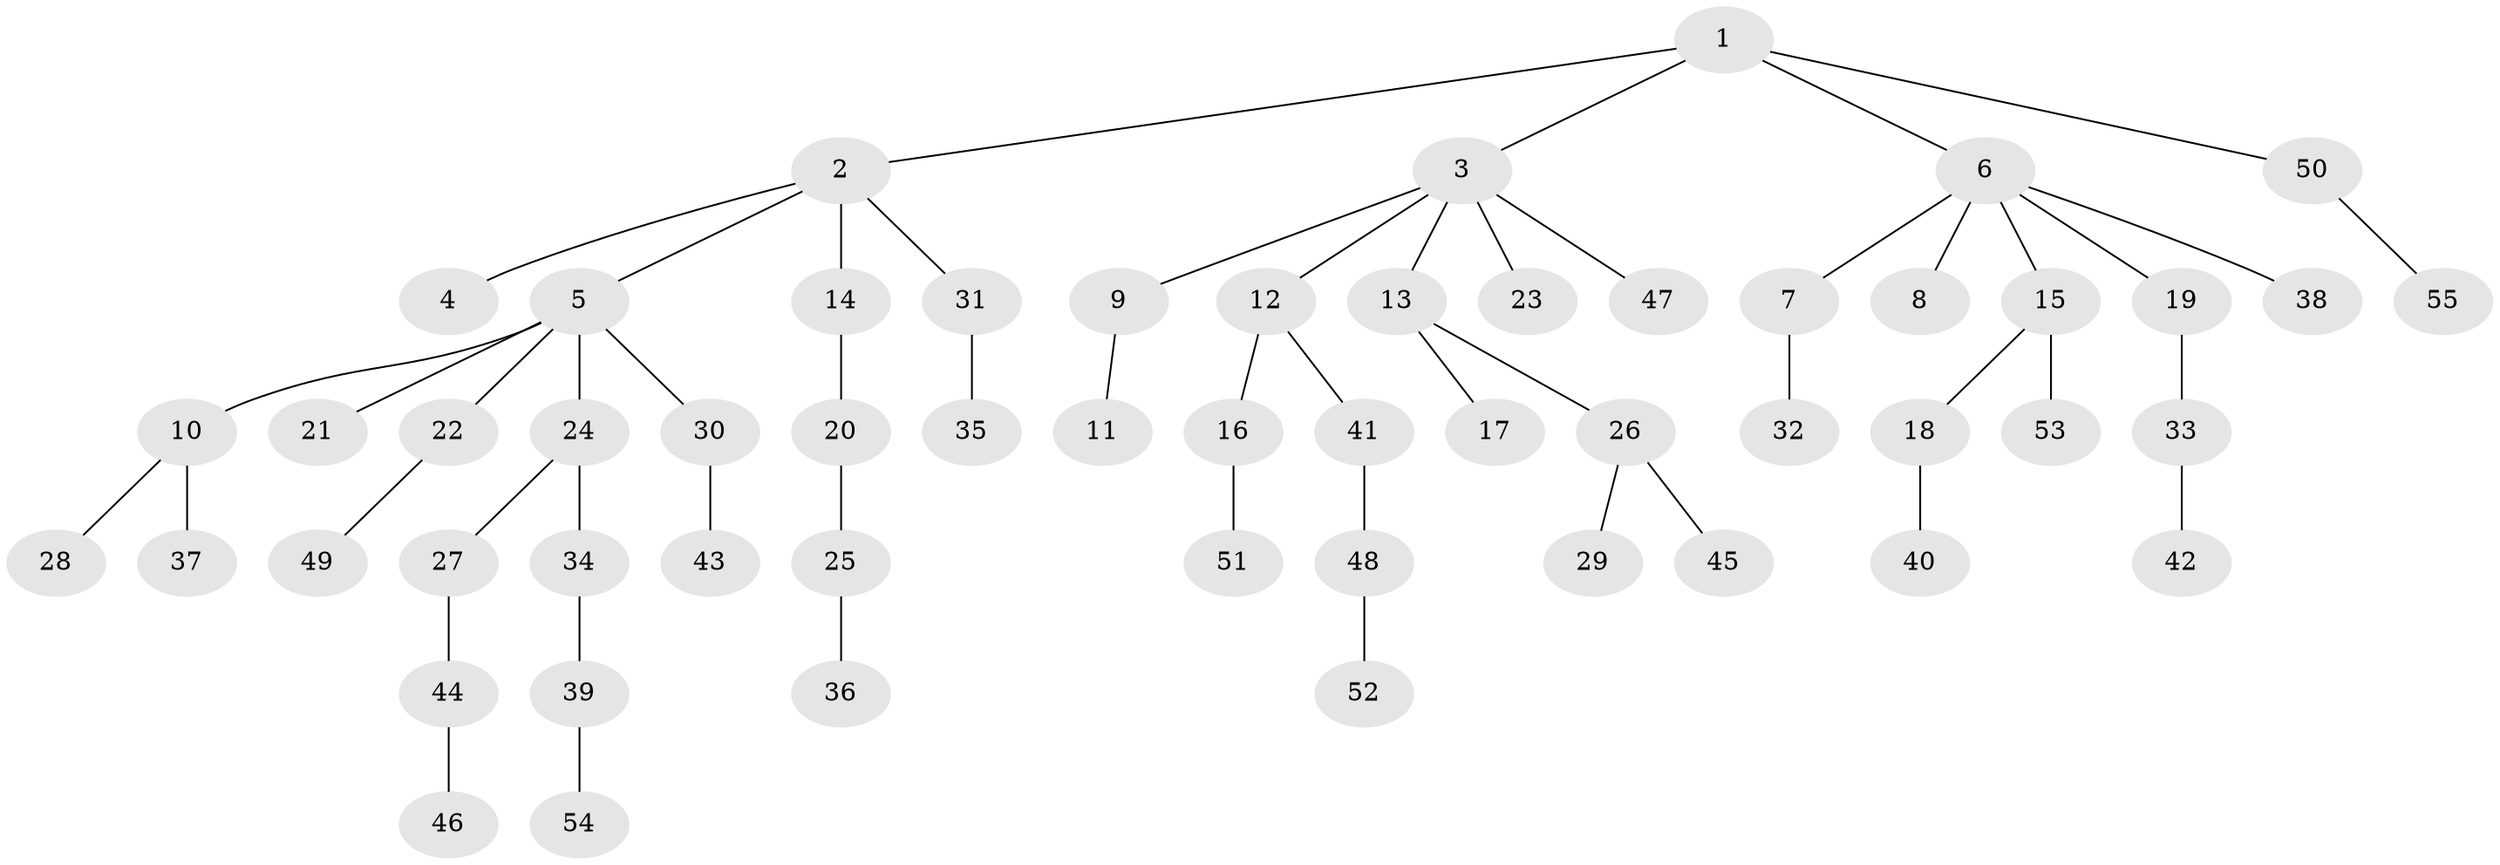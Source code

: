 // coarse degree distribution, {11: 0.045454545454545456, 1: 0.7272727272727273, 4: 0.045454545454545456, 5: 0.045454545454545456, 2: 0.13636363636363635}
// Generated by graph-tools (version 1.1) at 2025/19/03/04/25 18:19:08]
// undirected, 55 vertices, 54 edges
graph export_dot {
graph [start="1"]
  node [color=gray90,style=filled];
  1;
  2;
  3;
  4;
  5;
  6;
  7;
  8;
  9;
  10;
  11;
  12;
  13;
  14;
  15;
  16;
  17;
  18;
  19;
  20;
  21;
  22;
  23;
  24;
  25;
  26;
  27;
  28;
  29;
  30;
  31;
  32;
  33;
  34;
  35;
  36;
  37;
  38;
  39;
  40;
  41;
  42;
  43;
  44;
  45;
  46;
  47;
  48;
  49;
  50;
  51;
  52;
  53;
  54;
  55;
  1 -- 2;
  1 -- 3;
  1 -- 6;
  1 -- 50;
  2 -- 4;
  2 -- 5;
  2 -- 14;
  2 -- 31;
  3 -- 9;
  3 -- 12;
  3 -- 13;
  3 -- 23;
  3 -- 47;
  5 -- 10;
  5 -- 21;
  5 -- 22;
  5 -- 24;
  5 -- 30;
  6 -- 7;
  6 -- 8;
  6 -- 15;
  6 -- 19;
  6 -- 38;
  7 -- 32;
  9 -- 11;
  10 -- 28;
  10 -- 37;
  12 -- 16;
  12 -- 41;
  13 -- 17;
  13 -- 26;
  14 -- 20;
  15 -- 18;
  15 -- 53;
  16 -- 51;
  18 -- 40;
  19 -- 33;
  20 -- 25;
  22 -- 49;
  24 -- 27;
  24 -- 34;
  25 -- 36;
  26 -- 29;
  26 -- 45;
  27 -- 44;
  30 -- 43;
  31 -- 35;
  33 -- 42;
  34 -- 39;
  39 -- 54;
  41 -- 48;
  44 -- 46;
  48 -- 52;
  50 -- 55;
}

